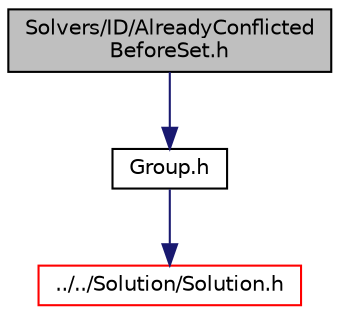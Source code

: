 digraph "Solvers/ID/AlreadyConflictedBeforeSet.h"
{
 // INTERACTIVE_SVG=YES
 // LATEX_PDF_SIZE
  edge [fontname="Helvetica",fontsize="10",labelfontname="Helvetica",labelfontsize="10"];
  node [fontname="Helvetica",fontsize="10",shape=record];
  Node1 [label="Solvers/ID/AlreadyConflicted\lBeforeSet.h",height=0.2,width=0.4,color="black", fillcolor="grey75", style="filled", fontcolor="black",tooltip=" "];
  Node1 -> Node2 [color="midnightblue",fontsize="10",style="solid",fontname="Helvetica"];
  Node2 [label="Group.h",height=0.2,width=0.4,color="black", fillcolor="white", style="filled",URL="$Group_8h.html",tooltip=" "];
  Node2 -> Node3 [color="midnightblue",fontsize="10",style="solid",fontname="Helvetica"];
  Node3 [label="../../Solution/Solution.h",height=0.2,width=0.4,color="red", fillcolor="white", style="filled",URL="$Solution_8h.html",tooltip=" "];
}
